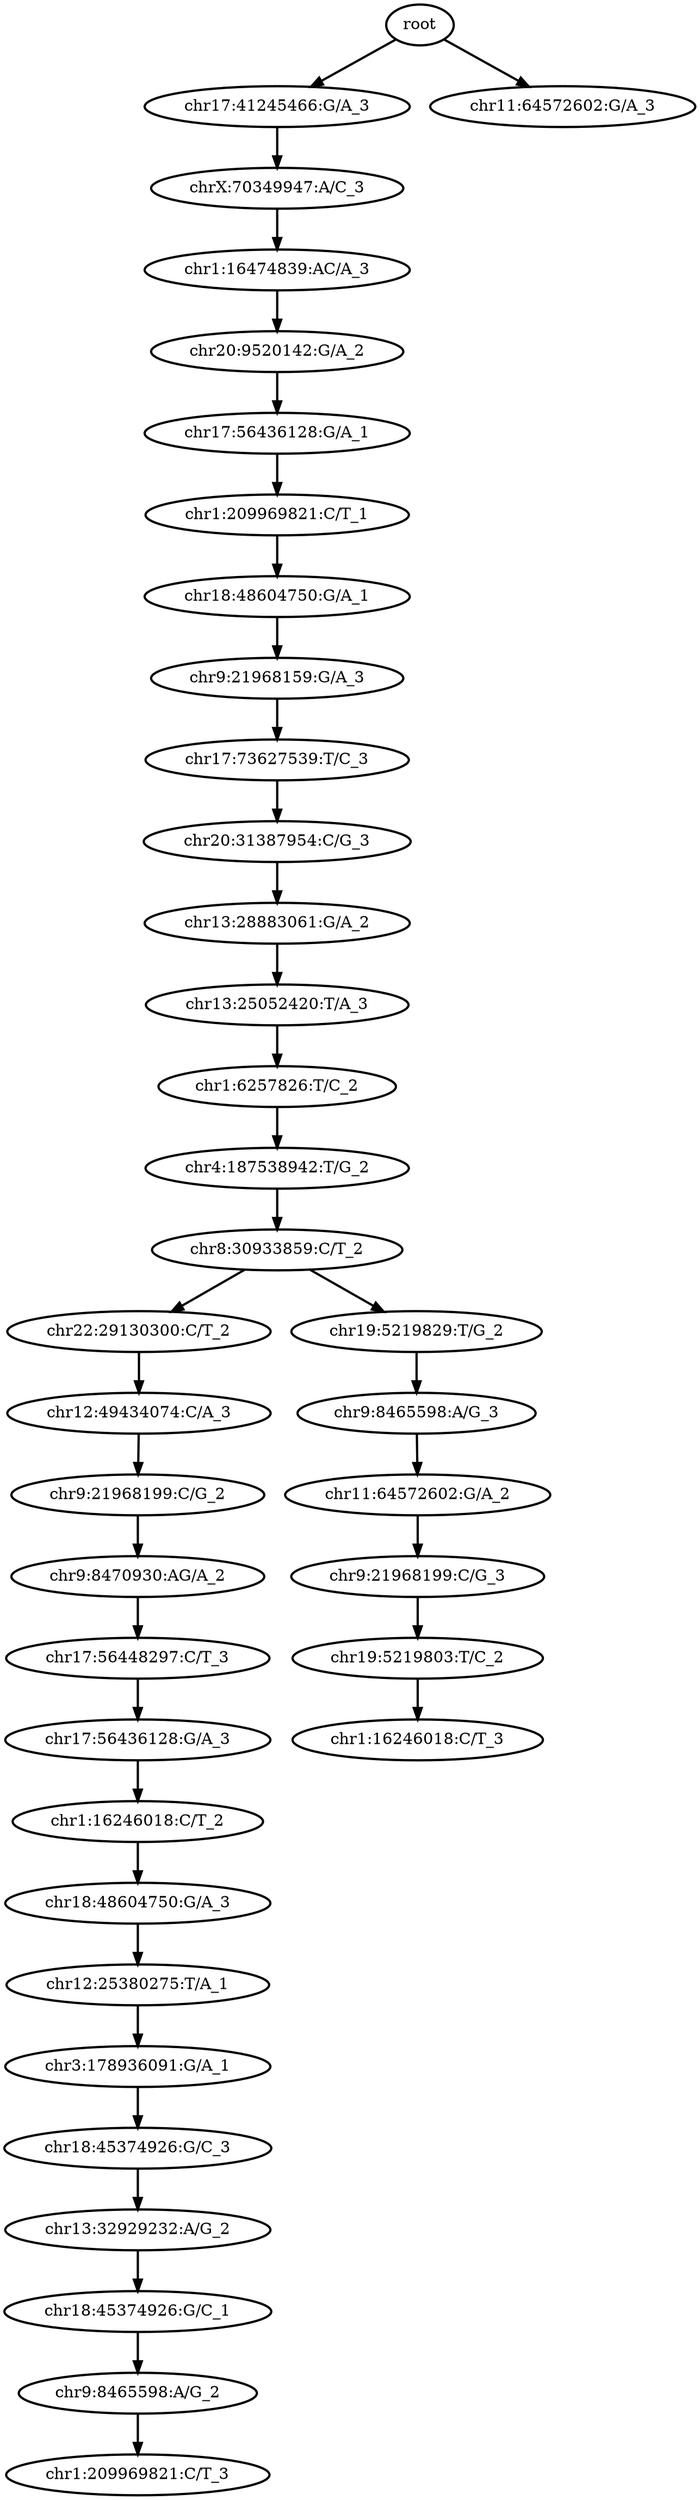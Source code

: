 digraph N {
	overlap="false"
	rankdir="TB"
	0 [label="root", style="bold"];
	1 [label="chr17:41245466:G/A_3", style="bold"];
	2 [label="chrX:70349947:A/C_3", style="bold"];
	3 [label="chr1:16474839:AC/A_3", style="bold"];
	4 [label="chr20:9520142:G/A_2", style="bold"];
	5 [label="chr17:56436128:G/A_1", style="bold"];
	6 [label="chr1:209969821:C/T_1", style="bold"];
	7 [label="chr18:48604750:G/A_1", style="bold"];
	8 [label="chr9:21968159:G/A_3", style="bold"];
	9 [label="chr17:73627539:T/C_3", style="bold"];
	10 [label="chr20:31387954:C/G_3", style="bold"];
	11 [label="chr13:28883061:G/A_2", style="bold"];
	12 [label="chr13:25052420:T/A_3", style="bold"];
	13 [label="chr1:6257826:T/C_2", style="bold"];
	14 [label="chr4:187538942:T/G_2", style="bold"];
	15 [label="chr8:30933859:C/T_2", style="bold"];
	16 [label="chr22:29130300:C/T_2", style="bold"];
	17 [label="chr12:49434074:C/A_3", style="bold"];
	18 [label="chr9:21968199:C/G_2", style="bold"];
	19 [label="chr9:8470930:AG/A_2", style="bold"];
	20 [label="chr17:56448297:C/T_3", style="bold"];
	21 [label="chr17:56436128:G/A_3", style="bold"];
	22 [label="chr1:16246018:C/T_2", style="bold"];
	23 [label="chr18:48604750:G/A_3", style="bold"];
	24 [label="chr12:25380275:T/A_1", style="bold"];
	25 [label="chr3:178936091:G/A_1", style="bold"];
	26 [label="chr18:45374926:G/C_3", style="bold"];
	27 [label="chr13:32929232:A/G_2", style="bold"];
	28 [label="chr18:45374926:G/C_1", style="bold"];
	29 [label="chr9:8465598:A/G_2", style="bold"];
	30 [label="chr1:209969821:C/T_3", style="bold"];
	31 [label="chr11:64572602:G/A_3", style="bold"];
	32 [label="chr19:5219829:T/G_2", style="bold"];
	33 [label="chr9:8465598:A/G_3", style="bold"];
	34 [label="chr11:64572602:G/A_2", style="bold"];
	35 [label="chr9:21968199:C/G_3", style="bold"];
	36 [label="chr19:5219803:T/C_2", style="bold"];
	37 [label="chr1:16246018:C/T_3", style="bold"];
	0 -> 1 [style="bold"];
	0 -> 31 [style="bold"];
	1 -> 2 [style="bold"];
	2 -> 3 [style="bold"];
	3 -> 4 [style="bold"];
	4 -> 5 [style="bold"];
	5 -> 6 [style="bold"];
	6 -> 7 [style="bold"];
	7 -> 8 [style="bold"];
	8 -> 9 [style="bold"];
	9 -> 10 [style="bold"];
	10 -> 11 [style="bold"];
	11 -> 12 [style="bold"];
	12 -> 13 [style="bold"];
	13 -> 14 [style="bold"];
	14 -> 15 [style="bold"];
	15 -> 16 [style="bold"];
	15 -> 32 [style="bold"];
	16 -> 17 [style="bold"];
	17 -> 18 [style="bold"];
	18 -> 19 [style="bold"];
	19 -> 20 [style="bold"];
	20 -> 21 [style="bold"];
	21 -> 22 [style="bold"];
	22 -> 23 [style="bold"];
	23 -> 24 [style="bold"];
	24 -> 25 [style="bold"];
	25 -> 26 [style="bold"];
	26 -> 27 [style="bold"];
	27 -> 28 [style="bold"];
	28 -> 29 [style="bold"];
	29 -> 30 [style="bold"];
	32 -> 33 [style="bold"];
	33 -> 34 [style="bold"];
	34 -> 35 [style="bold"];
	35 -> 36 [style="bold"];
	36 -> 37 [style="bold"];
}